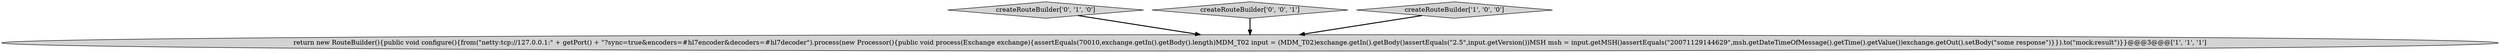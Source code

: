 digraph {
2 [style = filled, label = "createRouteBuilder['0', '1', '0']", fillcolor = lightgray, shape = diamond image = "AAA0AAABBB2BBB"];
3 [style = filled, label = "createRouteBuilder['0', '0', '1']", fillcolor = lightgray, shape = diamond image = "AAA0AAABBB3BBB"];
0 [style = filled, label = "return new RouteBuilder(){public void configure(){from(\"netty:tcp://127.0.0.1:\" + getPort() + \"?sync=true&encoders=#hl7encoder&decoders=#hl7decoder\").process(new Processor(){public void process(Exchange exchange){assertEquals(70010,exchange.getIn().getBody().length)MDM_T02 input = (MDM_T02)exchange.getIn().getBody()assertEquals(\"2.5\",input.getVersion())MSH msh = input.getMSH()assertEquals(\"20071129144629\",msh.getDateTimeOfMessage().getTime().getValue())exchange.getOut().setBody(\"some response\")}}).to(\"mock:result\")}}@@@3@@@['1', '1', '1']", fillcolor = lightgray, shape = ellipse image = "AAA0AAABBB1BBB"];
1 [style = filled, label = "createRouteBuilder['1', '0', '0']", fillcolor = lightgray, shape = diamond image = "AAA0AAABBB1BBB"];
2->0 [style = bold, label=""];
3->0 [style = bold, label=""];
1->0 [style = bold, label=""];
}
